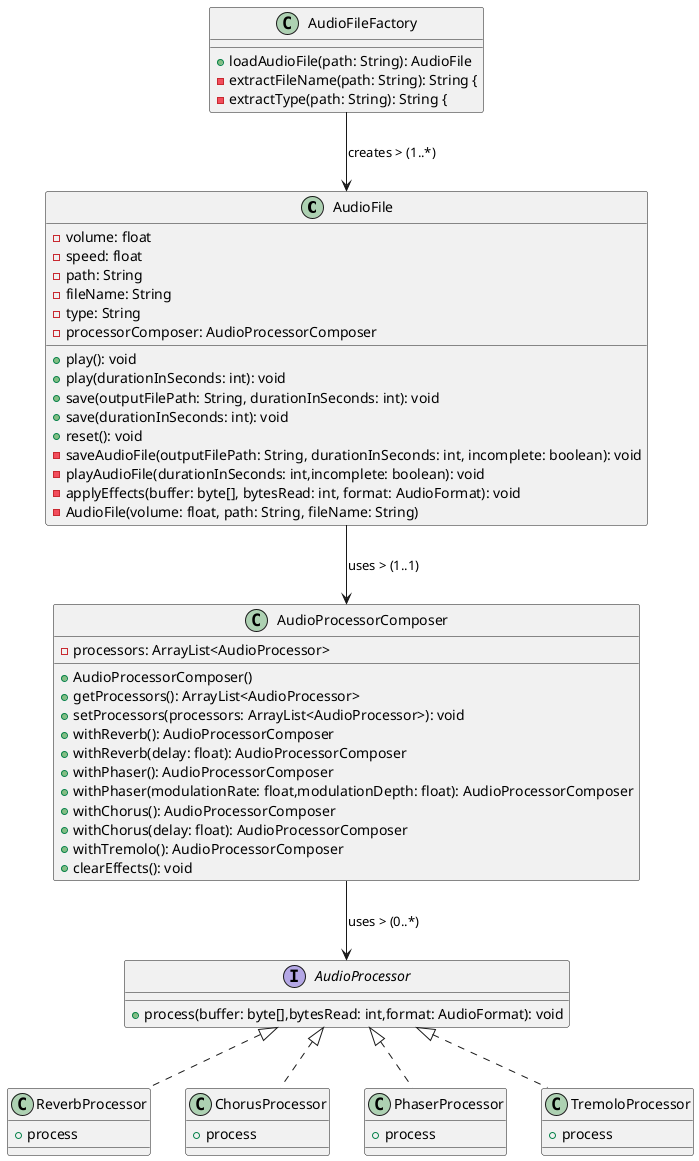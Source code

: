 @startuml Diagrama

'Facade (Structural Pattern)'
class AudioFile {
    - volume: float
    - speed: float
    - path: String
    - fileName: String
    - type: String
    - processorComposer: AudioProcessorComposer

    + play(): void
    + play(durationInSeconds: int): void
    + save(outputFilePath: String, durationInSeconds: int): void
    + save(durationInSeconds: int): void
    + reset(): void
    - saveAudioFile(outputFilePath: String, durationInSeconds: int, incomplete: boolean): void
    - playAudioFile(durationInSeconds: int,incomplete: boolean): void
    - applyEffects(buffer: byte[], bytesRead: int, format: AudioFormat): void
    - AudioFile(volume: float, path: String, fileName: String)
}

'Composite (Structural Pattern)'
class AudioProcessorComposer {
    - processors: ArrayList<AudioProcessor>
    + AudioProcessorComposer()
    + getProcessors(): ArrayList<AudioProcessor>
    + setProcessors(processors: ArrayList<AudioProcessor>): void
    + withReverb(): AudioProcessorComposer
    + withReverb(delay: float): AudioProcessorComposer
    + withPhaser(): AudioProcessorComposer
    + withPhaser(modulationRate: float,modulationDepth: float): AudioProcessorComposer
    + withChorus(): AudioProcessorComposer
    + withChorus(delay: float): AudioProcessorComposer
    + withTremolo(): AudioProcessorComposer
    + clearEffects(): void
}

'Factory (Creational Pattern)'
class AudioFileFactory {
    + loadAudioFile(path: String): AudioFile
    - extractFileName(path: String): String {
    - extractType(path: String): String {
}

'Strategy (Behavioral Pattern)'
interface AudioProcessor {
    + process(buffer: byte[],bytesRead: int,format: AudioFormat): void
}

class ReverbProcessor implements AudioProcessor {
    + process
}
class ChorusProcessor implements AudioProcessor {
    + process
}
class PhaserProcessor implements AudioProcessor {
    + process
}
class TremoloProcessor implements AudioProcessor {
    + process
}

'Association'
AudioFileFactory --> AudioFile : creates > (1..*)
AudioFile --> AudioProcessorComposer : uses > (1..1)
AudioProcessorComposer --> AudioProcessor : uses > (0..*)

@enduml